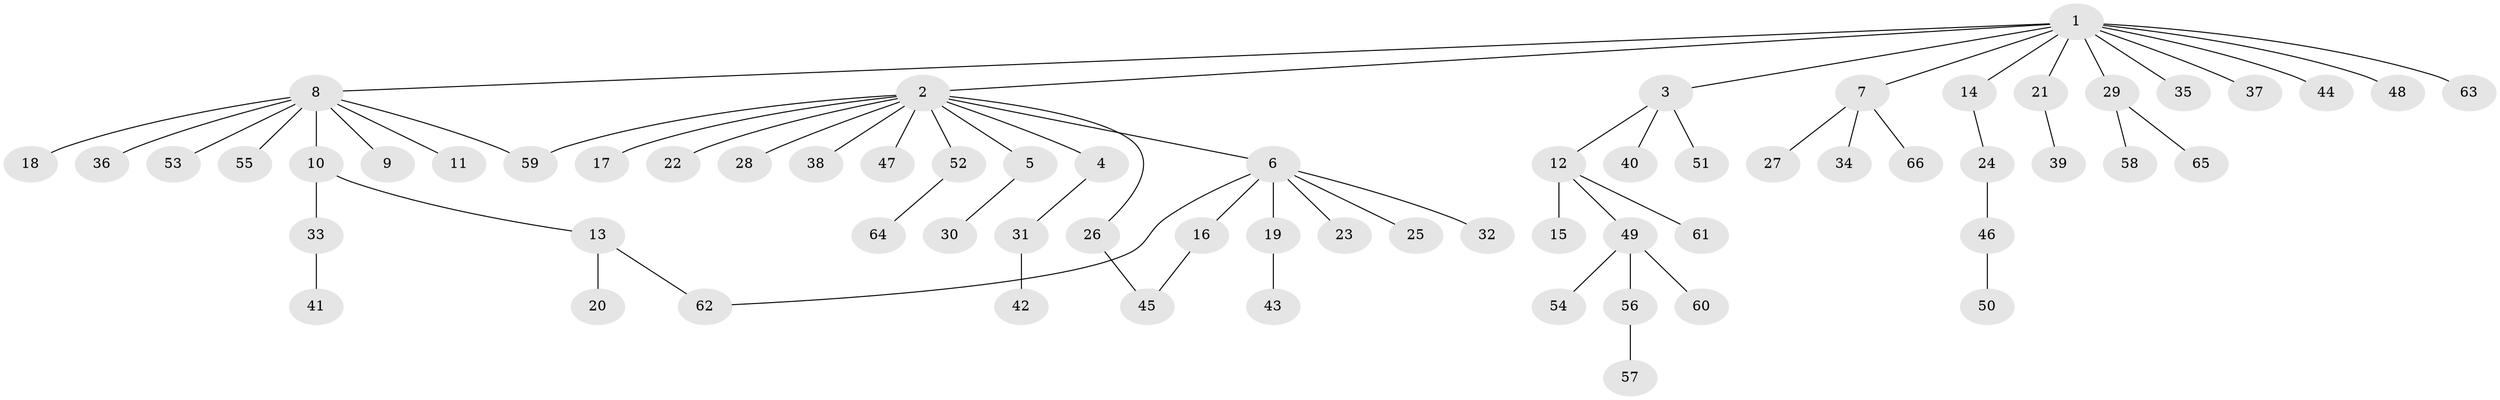 // coarse degree distribution, {11: 0.030303030303030304, 6: 0.030303030303030304, 3: 0.12121212121212122, 1: 0.6060606060606061, 5: 0.030303030303030304, 2: 0.12121212121212122, 4: 0.06060606060606061}
// Generated by graph-tools (version 1.1) at 2025/50/03/04/25 22:50:40]
// undirected, 66 vertices, 68 edges
graph export_dot {
  node [color=gray90,style=filled];
  1;
  2;
  3;
  4;
  5;
  6;
  7;
  8;
  9;
  10;
  11;
  12;
  13;
  14;
  15;
  16;
  17;
  18;
  19;
  20;
  21;
  22;
  23;
  24;
  25;
  26;
  27;
  28;
  29;
  30;
  31;
  32;
  33;
  34;
  35;
  36;
  37;
  38;
  39;
  40;
  41;
  42;
  43;
  44;
  45;
  46;
  47;
  48;
  49;
  50;
  51;
  52;
  53;
  54;
  55;
  56;
  57;
  58;
  59;
  60;
  61;
  62;
  63;
  64;
  65;
  66;
  1 -- 2;
  1 -- 3;
  1 -- 7;
  1 -- 8;
  1 -- 14;
  1 -- 21;
  1 -- 29;
  1 -- 35;
  1 -- 37;
  1 -- 44;
  1 -- 48;
  1 -- 63;
  2 -- 4;
  2 -- 5;
  2 -- 6;
  2 -- 17;
  2 -- 22;
  2 -- 26;
  2 -- 28;
  2 -- 38;
  2 -- 47;
  2 -- 52;
  2 -- 59;
  3 -- 12;
  3 -- 40;
  3 -- 51;
  4 -- 31;
  5 -- 30;
  6 -- 16;
  6 -- 19;
  6 -- 23;
  6 -- 25;
  6 -- 32;
  6 -- 62;
  7 -- 27;
  7 -- 34;
  7 -- 66;
  8 -- 9;
  8 -- 10;
  8 -- 11;
  8 -- 18;
  8 -- 36;
  8 -- 53;
  8 -- 55;
  8 -- 59;
  10 -- 13;
  10 -- 33;
  12 -- 15;
  12 -- 49;
  12 -- 61;
  13 -- 20;
  13 -- 62;
  14 -- 24;
  16 -- 45;
  19 -- 43;
  21 -- 39;
  24 -- 46;
  26 -- 45;
  29 -- 58;
  29 -- 65;
  31 -- 42;
  33 -- 41;
  46 -- 50;
  49 -- 54;
  49 -- 56;
  49 -- 60;
  52 -- 64;
  56 -- 57;
}
